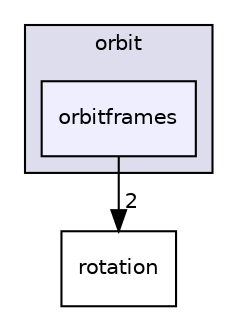 digraph "orbitframes" {
  compound=true
  node [ fontsize="10", fontname="Helvetica"];
  edge [ labelfontsize="10", labelfontname="Helvetica"];
  subgraph clusterdir_392744e470e3e5dbf93993e14232aa19 {
    graph [ bgcolor="#ddddee", pencolor="black", label="orbit" fontname="Helvetica", fontsize="10", URL="dir_392744e470e3e5dbf93993e14232aa19.html"]
  dir_c5d7a3edf722e865b8c8455d831524b2 [shape=box, label="orbitframes", style="filled", fillcolor="#eeeeff", pencolor="black", URL="dir_c5d7a3edf722e865b8c8455d831524b2.html"];
  }
  dir_fa38dfbf581c89d494fbf1d870e4dc9f [shape=box label="rotation" URL="dir_fa38dfbf581c89d494fbf1d870e4dc9f.html"];
  dir_c5d7a3edf722e865b8c8455d831524b2->dir_fa38dfbf581c89d494fbf1d870e4dc9f [headlabel="2", labeldistance=1.5 headhref="dir_000014_000017.html"];
}
